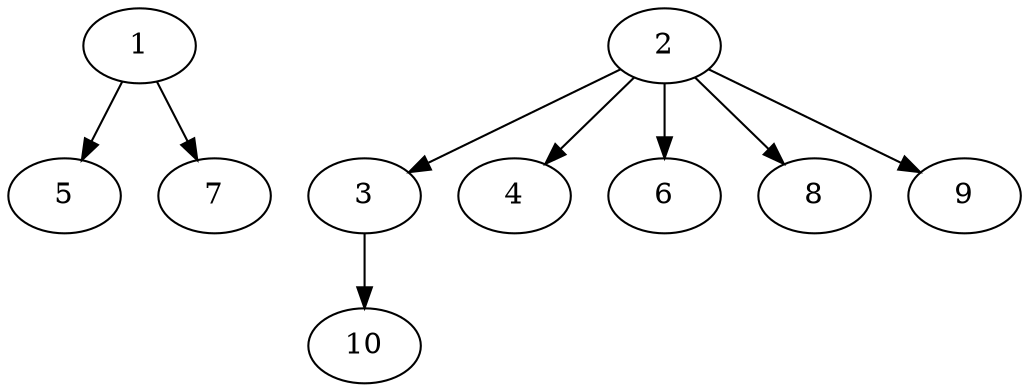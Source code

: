 // DAG automatically generated by daggen at Fri Aug  4 16:35:13 2017
// ./daggen --dot -n 10 --fat 0.8 --regular 0.2 --density 0.2 --jump 1 
digraph G {
  1 [size="23030", alpha="0.15"]
  1 -> 5 [size ="839"]
  1 -> 7 [size ="839"]
  2 [size="68719", alpha="0.05"]
  2 -> 3 [size ="134"]
  2 -> 4 [size ="134"]
  2 -> 6 [size ="134"]
  2 -> 8 [size ="134"]
  2 -> 9 [size ="134"]
  3 [size="549756", alpha="0.06"]
  3 -> 10 [size ="537"]
  4 [size="231928", alpha="0.19"]
  5 [size="1787", alpha="0.10"]
  6 [size="231928", alpha="0.13"]
  7 [size="14817", alpha="0.13"]
  8 [size="8208", alpha="0.10"]
  9 [size="469886", alpha="0.18"]
  10 [size="45780", alpha="0.11"]
}
